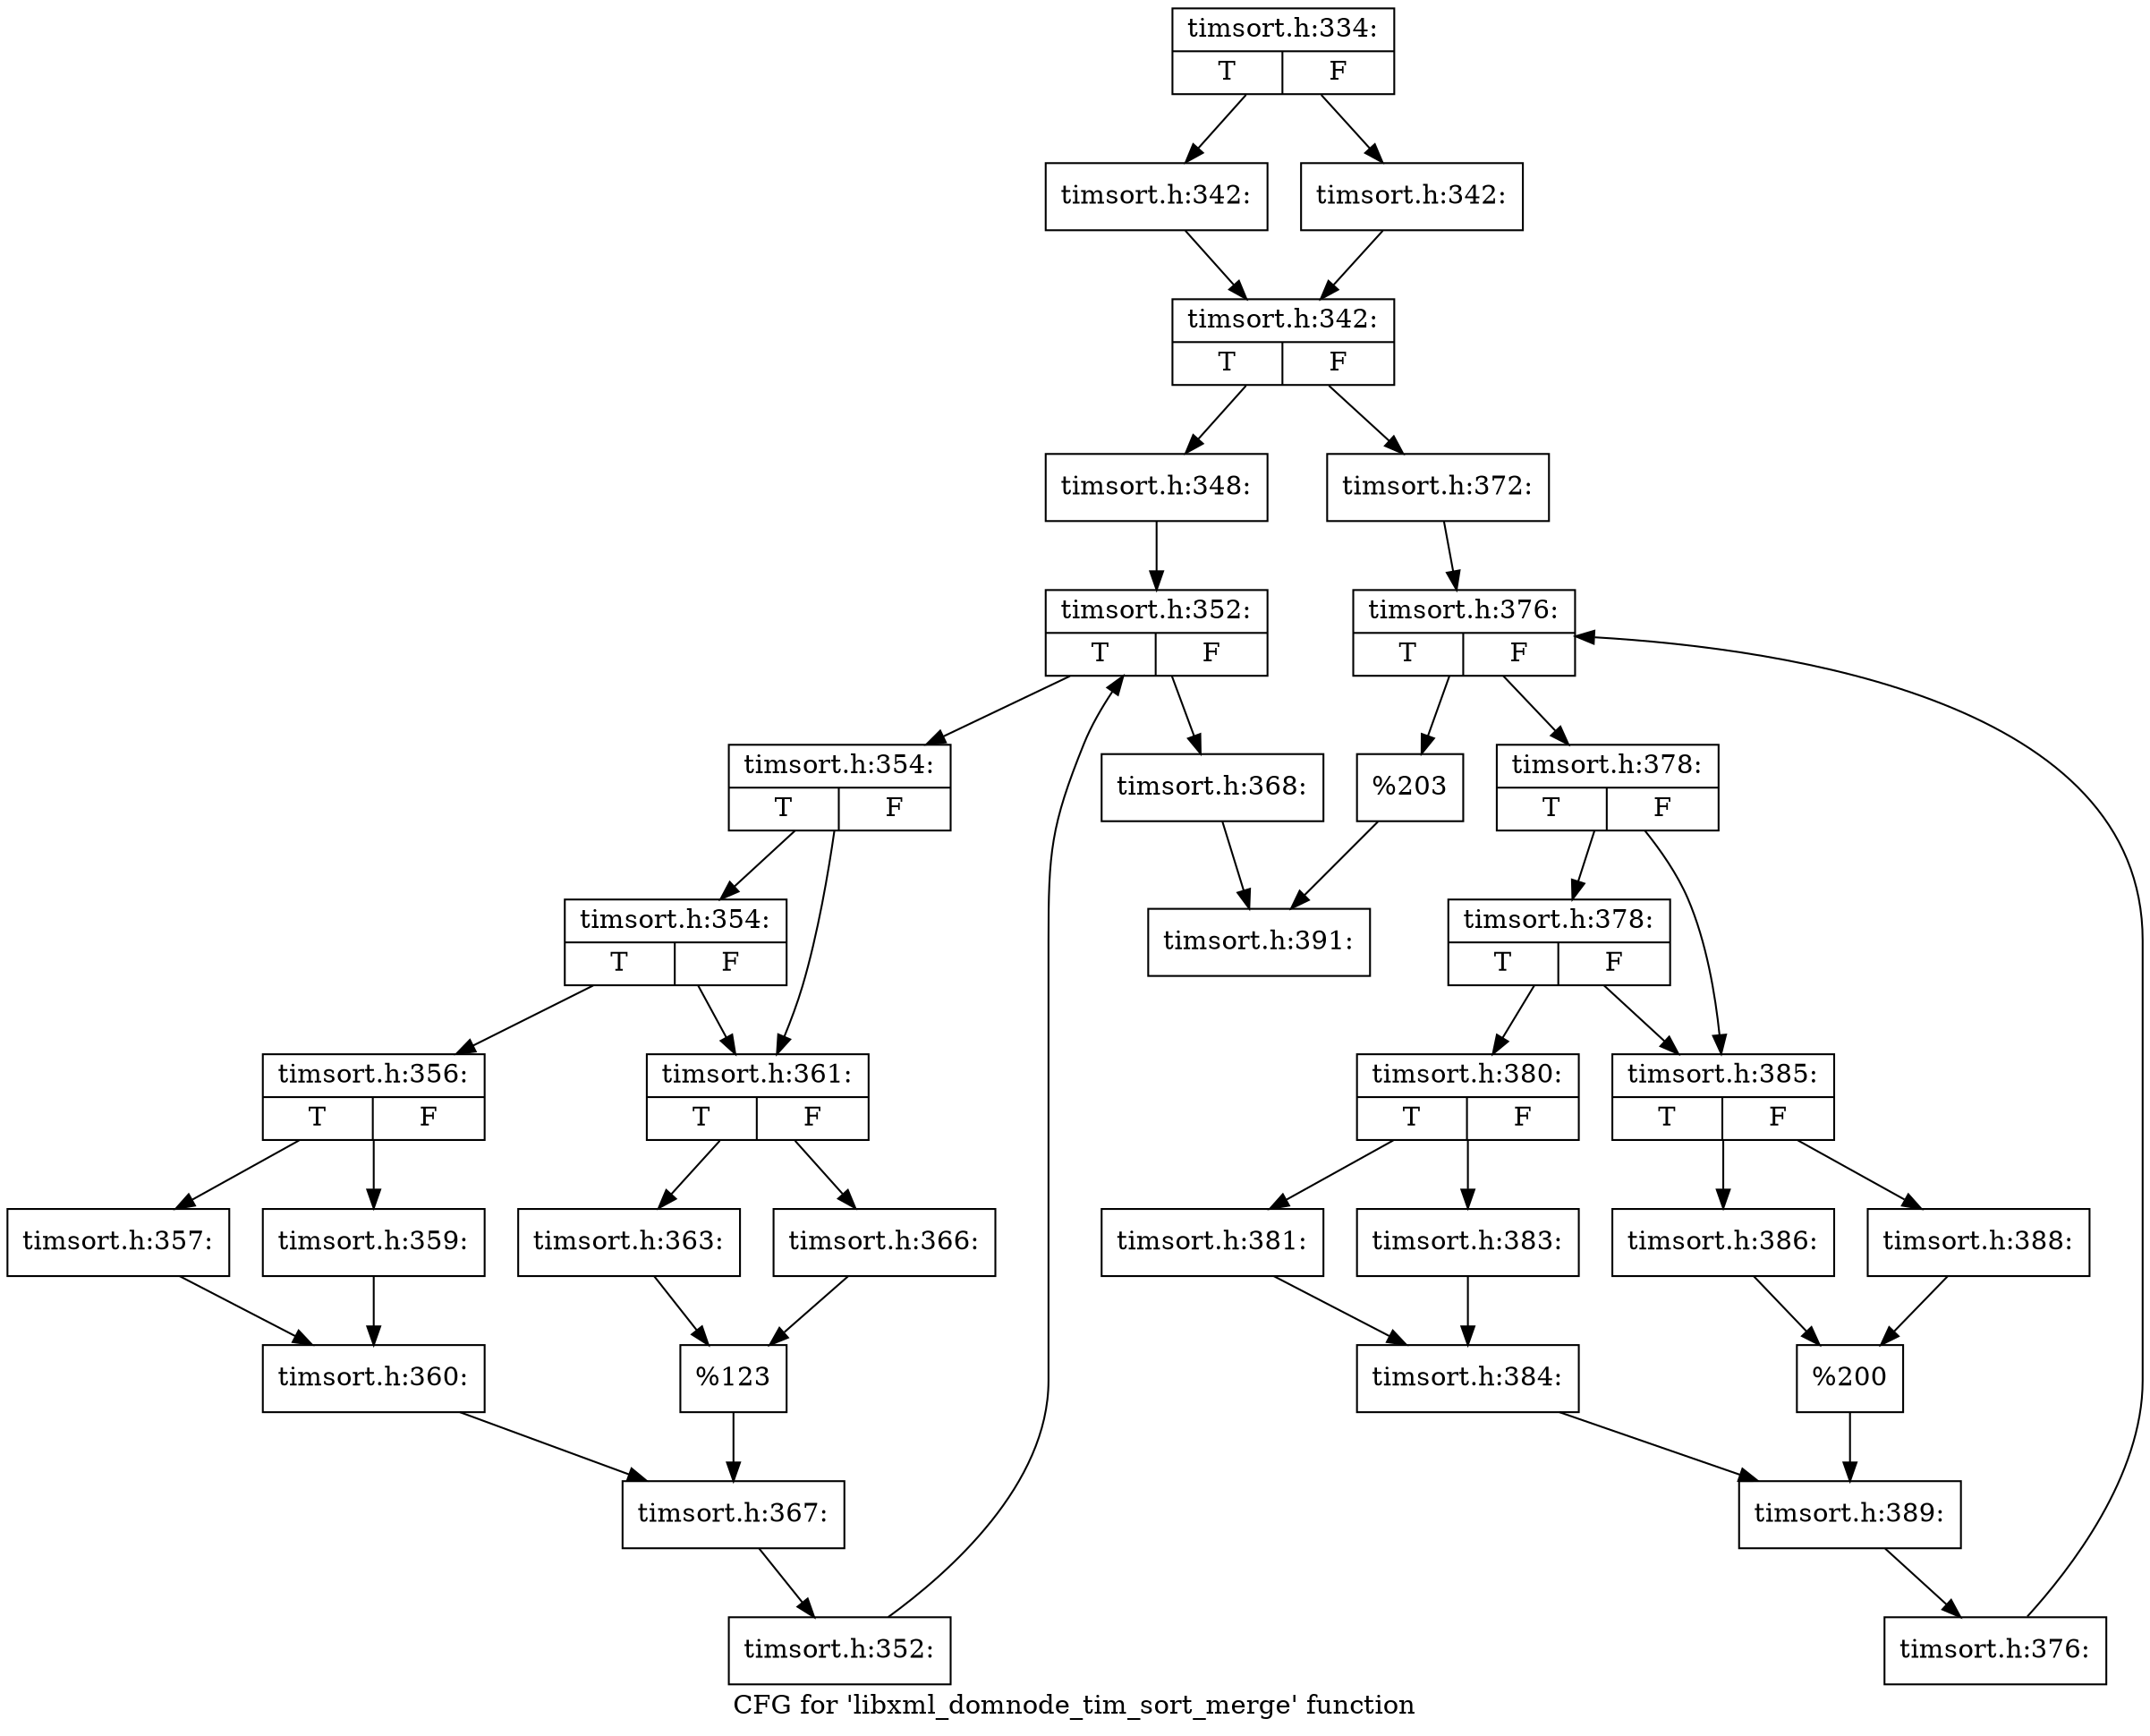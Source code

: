 digraph "CFG for 'libxml_domnode_tim_sort_merge' function" {
	label="CFG for 'libxml_domnode_tim_sort_merge' function";

	Node0x4cd5720 [shape=record,label="{timsort.h:334:|{<s0>T|<s1>F}}"];
	Node0x4cd5720 -> Node0x4ce3de0;
	Node0x4cd5720 -> Node0x4ce4110;
	Node0x4ce3de0 [shape=record,label="{timsort.h:342:}"];
	Node0x4ce3de0 -> Node0x4ce4060;
	Node0x4ce4110 [shape=record,label="{timsort.h:342:}"];
	Node0x4ce4110 -> Node0x4ce4060;
	Node0x4ce4060 [shape=record,label="{timsort.h:342:|{<s0>T|<s1>F}}"];
	Node0x4ce4060 -> Node0x4ce4780;
	Node0x4ce4060 -> Node0x4ce4820;
	Node0x4ce4780 [shape=record,label="{timsort.h:348:}"];
	Node0x4ce4780 -> Node0x4ce5490;
	Node0x4ce5490 [shape=record,label="{timsort.h:352:|{<s0>T|<s1>F}}"];
	Node0x4ce5490 -> Node0x4ce56f0;
	Node0x4ce5490 -> Node0x4ce4eb0;
	Node0x4ce56f0 [shape=record,label="{timsort.h:354:|{<s0>T|<s1>F}}"];
	Node0x4ce56f0 -> Node0x4ce5d00;
	Node0x4ce56f0 -> Node0x4ce5cb0;
	Node0x4ce5d00 [shape=record,label="{timsort.h:354:|{<s0>T|<s1>F}}"];
	Node0x4ce5d00 -> Node0x4ce5c10;
	Node0x4ce5d00 -> Node0x4ce5cb0;
	Node0x4ce5c10 [shape=record,label="{timsort.h:356:|{<s0>T|<s1>F}}"];
	Node0x4ce5c10 -> Node0x4ce6550;
	Node0x4ce5c10 -> Node0x4ce65f0;
	Node0x4ce6550 [shape=record,label="{timsort.h:357:}"];
	Node0x4ce6550 -> Node0x4ce65a0;
	Node0x4ce65f0 [shape=record,label="{timsort.h:359:}"];
	Node0x4ce65f0 -> Node0x4ce65a0;
	Node0x4ce65a0 [shape=record,label="{timsort.h:360:}"];
	Node0x4ce65a0 -> Node0x4ce5c60;
	Node0x4ce5cb0 [shape=record,label="{timsort.h:361:|{<s0>T|<s1>F}}"];
	Node0x4ce5cb0 -> Node0x4ce78d0;
	Node0x4ce5cb0 -> Node0x4ce7970;
	Node0x4ce78d0 [shape=record,label="{timsort.h:363:}"];
	Node0x4ce78d0 -> Node0x4ce7920;
	Node0x4ce7970 [shape=record,label="{timsort.h:366:}"];
	Node0x4ce7970 -> Node0x4ce7920;
	Node0x4ce7920 [shape=record,label="{%123}"];
	Node0x4ce7920 -> Node0x4ce5c60;
	Node0x4ce5c60 [shape=record,label="{timsort.h:367:}"];
	Node0x4ce5c60 -> Node0x4ce56a0;
	Node0x4ce56a0 [shape=record,label="{timsort.h:352:}"];
	Node0x4ce56a0 -> Node0x4ce5490;
	Node0x4ce4eb0 [shape=record,label="{timsort.h:368:}"];
	Node0x4ce4eb0 -> Node0x4ce47d0;
	Node0x4ce4820 [shape=record,label="{timsort.h:372:}"];
	Node0x4ce4820 -> Node0x4ce9d50;
	Node0x4ce9d50 [shape=record,label="{timsort.h:376:|{<s0>T|<s1>F}}"];
	Node0x4ce9d50 -> Node0x4cea030;
	Node0x4ce9d50 -> Node0x4ce91f0;
	Node0x4cea030 [shape=record,label="{timsort.h:378:|{<s0>T|<s1>F}}"];
	Node0x4cea030 -> Node0x4cea4c0;
	Node0x4cea030 -> Node0x4cea470;
	Node0x4cea4c0 [shape=record,label="{timsort.h:378:|{<s0>T|<s1>F}}"];
	Node0x4cea4c0 -> Node0x4cea3d0;
	Node0x4cea4c0 -> Node0x4cea470;
	Node0x4cea3d0 [shape=record,label="{timsort.h:380:|{<s0>T|<s1>F}}"];
	Node0x4cea3d0 -> Node0x4ceaa30;
	Node0x4cea3d0 -> Node0x4ceaad0;
	Node0x4ceaa30 [shape=record,label="{timsort.h:381:}"];
	Node0x4ceaa30 -> Node0x4ceaa80;
	Node0x4ceaad0 [shape=record,label="{timsort.h:383:}"];
	Node0x4ceaad0 -> Node0x4ceaa80;
	Node0x4ceaa80 [shape=record,label="{timsort.h:384:}"];
	Node0x4ceaa80 -> Node0x4cea420;
	Node0x4cea470 [shape=record,label="{timsort.h:385:|{<s0>T|<s1>F}}"];
	Node0x4cea470 -> Node0x4cebdf0;
	Node0x4cea470 -> Node0x4cebe90;
	Node0x4cebdf0 [shape=record,label="{timsort.h:386:}"];
	Node0x4cebdf0 -> Node0x4cebe40;
	Node0x4cebe90 [shape=record,label="{timsort.h:388:}"];
	Node0x4cebe90 -> Node0x4cebe40;
	Node0x4cebe40 [shape=record,label="{%200}"];
	Node0x4cebe40 -> Node0x4cea420;
	Node0x4cea420 [shape=record,label="{timsort.h:389:}"];
	Node0x4cea420 -> Node0x4ce9fa0;
	Node0x4ce9fa0 [shape=record,label="{timsort.h:376:}"];
	Node0x4ce9fa0 -> Node0x4ce9d50;
	Node0x4ce91f0 [shape=record,label="{%203}"];
	Node0x4ce91f0 -> Node0x4ce47d0;
	Node0x4ce47d0 [shape=record,label="{timsort.h:391:}"];
}
